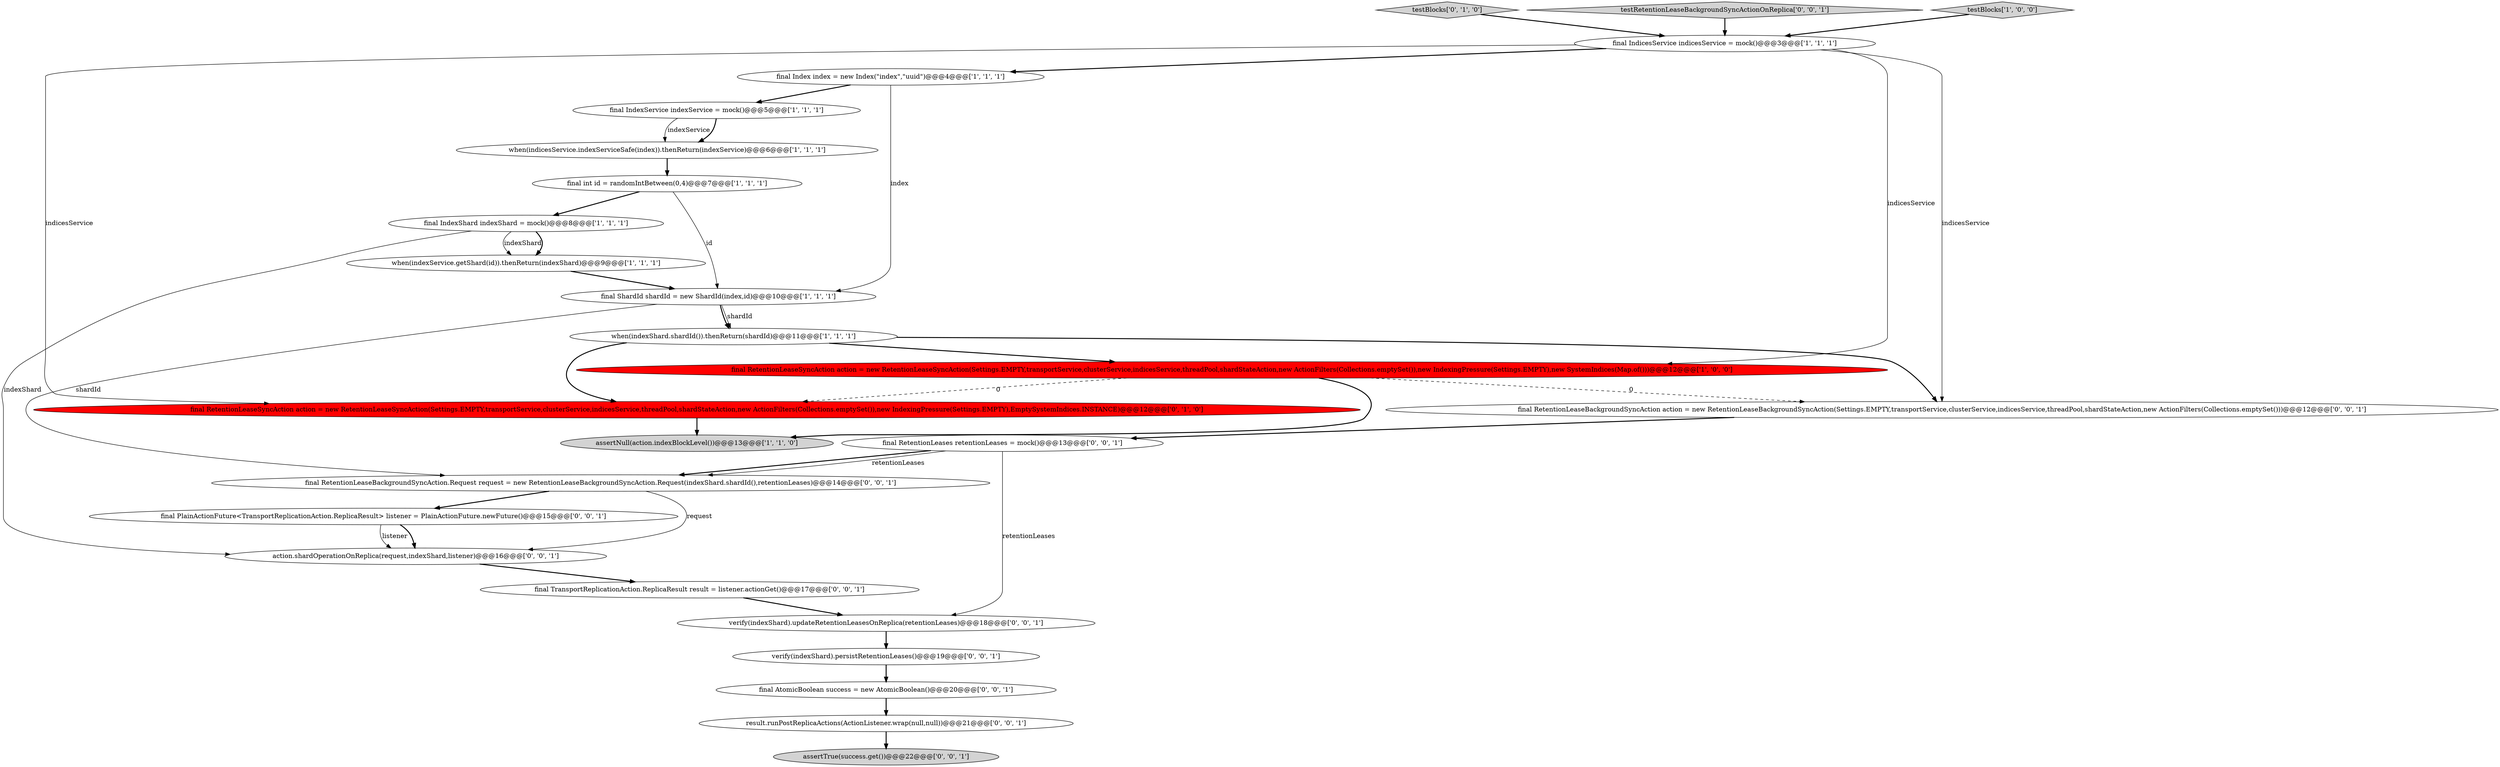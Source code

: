 digraph {
25 [style = filled, label = "result.runPostReplicaActions(ActionListener.wrap(null,null))@@@21@@@['0', '0', '1']", fillcolor = white, shape = ellipse image = "AAA0AAABBB3BBB"];
23 [style = filled, label = "action.shardOperationOnReplica(request,indexShard,listener)@@@16@@@['0', '0', '1']", fillcolor = white, shape = ellipse image = "AAA0AAABBB3BBB"];
15 [style = filled, label = "final AtomicBoolean success = new AtomicBoolean()@@@20@@@['0', '0', '1']", fillcolor = white, shape = ellipse image = "AAA0AAABBB3BBB"];
24 [style = filled, label = "verify(indexShard).updateRetentionLeasesOnReplica(retentionLeases)@@@18@@@['0', '0', '1']", fillcolor = white, shape = ellipse image = "AAA0AAABBB3BBB"];
19 [style = filled, label = "final PlainActionFuture<TransportReplicationAction.ReplicaResult> listener = PlainActionFuture.newFuture()@@@15@@@['0', '0', '1']", fillcolor = white, shape = ellipse image = "AAA0AAABBB3BBB"];
8 [style = filled, label = "final IndicesService indicesService = mock()@@@3@@@['1', '1', '1']", fillcolor = white, shape = ellipse image = "AAA0AAABBB1BBB"];
9 [style = filled, label = "when(indexShard.shardId()).thenReturn(shardId)@@@11@@@['1', '1', '1']", fillcolor = white, shape = ellipse image = "AAA0AAABBB1BBB"];
20 [style = filled, label = "final TransportReplicationAction.ReplicaResult result = listener.actionGet()@@@17@@@['0', '0', '1']", fillcolor = white, shape = ellipse image = "AAA0AAABBB3BBB"];
12 [style = filled, label = "final RetentionLeaseSyncAction action = new RetentionLeaseSyncAction(Settings.EMPTY,transportService,clusterService,indicesService,threadPool,shardStateAction,new ActionFilters(Collections.emptySet()),new IndexingPressure(Settings.EMPTY),EmptySystemIndices.INSTANCE)@@@12@@@['0', '1', '0']", fillcolor = red, shape = ellipse image = "AAA1AAABBB2BBB"];
0 [style = filled, label = "final Index index = new Index(\"index\",\"uuid\")@@@4@@@['1', '1', '1']", fillcolor = white, shape = ellipse image = "AAA0AAABBB1BBB"];
18 [style = filled, label = "assertTrue(success.get())@@@22@@@['0', '0', '1']", fillcolor = lightgray, shape = ellipse image = "AAA0AAABBB3BBB"];
10 [style = filled, label = "final IndexShard indexShard = mock()@@@8@@@['1', '1', '1']", fillcolor = white, shape = ellipse image = "AAA0AAABBB1BBB"];
1 [style = filled, label = "when(indicesService.indexServiceSafe(index)).thenReturn(indexService)@@@6@@@['1', '1', '1']", fillcolor = white, shape = ellipse image = "AAA0AAABBB1BBB"];
21 [style = filled, label = "final RetentionLeaseBackgroundSyncAction action = new RetentionLeaseBackgroundSyncAction(Settings.EMPTY,transportService,clusterService,indicesService,threadPool,shardStateAction,new ActionFilters(Collections.emptySet()))@@@12@@@['0', '0', '1']", fillcolor = white, shape = ellipse image = "AAA0AAABBB3BBB"];
13 [style = filled, label = "testBlocks['0', '1', '0']", fillcolor = lightgray, shape = diamond image = "AAA0AAABBB2BBB"];
16 [style = filled, label = "testRetentionLeaseBackgroundSyncActionOnReplica['0', '0', '1']", fillcolor = lightgray, shape = diamond image = "AAA0AAABBB3BBB"];
5 [style = filled, label = "final IndexService indexService = mock()@@@5@@@['1', '1', '1']", fillcolor = white, shape = ellipse image = "AAA0AAABBB1BBB"];
3 [style = filled, label = "when(indexService.getShard(id)).thenReturn(indexShard)@@@9@@@['1', '1', '1']", fillcolor = white, shape = ellipse image = "AAA0AAABBB1BBB"];
2 [style = filled, label = "final int id = randomIntBetween(0,4)@@@7@@@['1', '1', '1']", fillcolor = white, shape = ellipse image = "AAA0AAABBB1BBB"];
17 [style = filled, label = "verify(indexShard).persistRetentionLeases()@@@19@@@['0', '0', '1']", fillcolor = white, shape = ellipse image = "AAA0AAABBB3BBB"];
7 [style = filled, label = "final RetentionLeaseSyncAction action = new RetentionLeaseSyncAction(Settings.EMPTY,transportService,clusterService,indicesService,threadPool,shardStateAction,new ActionFilters(Collections.emptySet()),new IndexingPressure(Settings.EMPTY),new SystemIndices(Map.of()))@@@12@@@['1', '0', '0']", fillcolor = red, shape = ellipse image = "AAA1AAABBB1BBB"];
11 [style = filled, label = "assertNull(action.indexBlockLevel())@@@13@@@['1', '1', '0']", fillcolor = lightgray, shape = ellipse image = "AAA0AAABBB1BBB"];
6 [style = filled, label = "testBlocks['1', '0', '0']", fillcolor = lightgray, shape = diamond image = "AAA0AAABBB1BBB"];
4 [style = filled, label = "final ShardId shardId = new ShardId(index,id)@@@10@@@['1', '1', '1']", fillcolor = white, shape = ellipse image = "AAA0AAABBB1BBB"];
22 [style = filled, label = "final RetentionLeaseBackgroundSyncAction.Request request = new RetentionLeaseBackgroundSyncAction.Request(indexShard.shardId(),retentionLeases)@@@14@@@['0', '0', '1']", fillcolor = white, shape = ellipse image = "AAA0AAABBB3BBB"];
14 [style = filled, label = "final RetentionLeases retentionLeases = mock()@@@13@@@['0', '0', '1']", fillcolor = white, shape = ellipse image = "AAA0AAABBB3BBB"];
4->9 [style = bold, label=""];
10->3 [style = solid, label="indexShard"];
22->23 [style = solid, label="request"];
23->20 [style = bold, label=""];
7->11 [style = bold, label=""];
4->9 [style = solid, label="shardId"];
4->22 [style = solid, label="shardId"];
7->21 [style = dashed, label="0"];
16->8 [style = bold, label=""];
22->19 [style = bold, label=""];
2->4 [style = solid, label="id"];
0->4 [style = solid, label="index"];
15->25 [style = bold, label=""];
10->23 [style = solid, label="indexShard"];
12->11 [style = bold, label=""];
14->22 [style = bold, label=""];
25->18 [style = bold, label=""];
8->7 [style = solid, label="indicesService"];
10->3 [style = bold, label=""];
8->21 [style = solid, label="indicesService"];
9->7 [style = bold, label=""];
2->10 [style = bold, label=""];
3->4 [style = bold, label=""];
5->1 [style = solid, label="indexService"];
8->0 [style = bold, label=""];
14->24 [style = solid, label="retentionLeases"];
8->12 [style = solid, label="indicesService"];
5->1 [style = bold, label=""];
19->23 [style = bold, label=""];
6->8 [style = bold, label=""];
24->17 [style = bold, label=""];
9->21 [style = bold, label=""];
17->15 [style = bold, label=""];
7->12 [style = dashed, label="0"];
1->2 [style = bold, label=""];
9->12 [style = bold, label=""];
13->8 [style = bold, label=""];
20->24 [style = bold, label=""];
19->23 [style = solid, label="listener"];
14->22 [style = solid, label="retentionLeases"];
0->5 [style = bold, label=""];
21->14 [style = bold, label=""];
}
